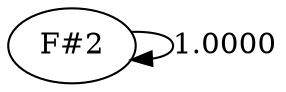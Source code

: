 strict graph {
	graph [bb="0,0,110.5,36"];
	node [label="\N"];
	edge [arrowtype=normal,
		dir=forward
	];
	"F#2"	 [height="0.5",
		pos="27,18",
		width="0.75"];
	"F#2" -- "F#2"	 [label="1.0000",
		lp="91.25,18",
		pos="e,52.443,11.309 52.443,24.691 63.028,25.152 72,22.922 72,18 72,14.77 68.136,12.699 62.488,11.788"];
}
